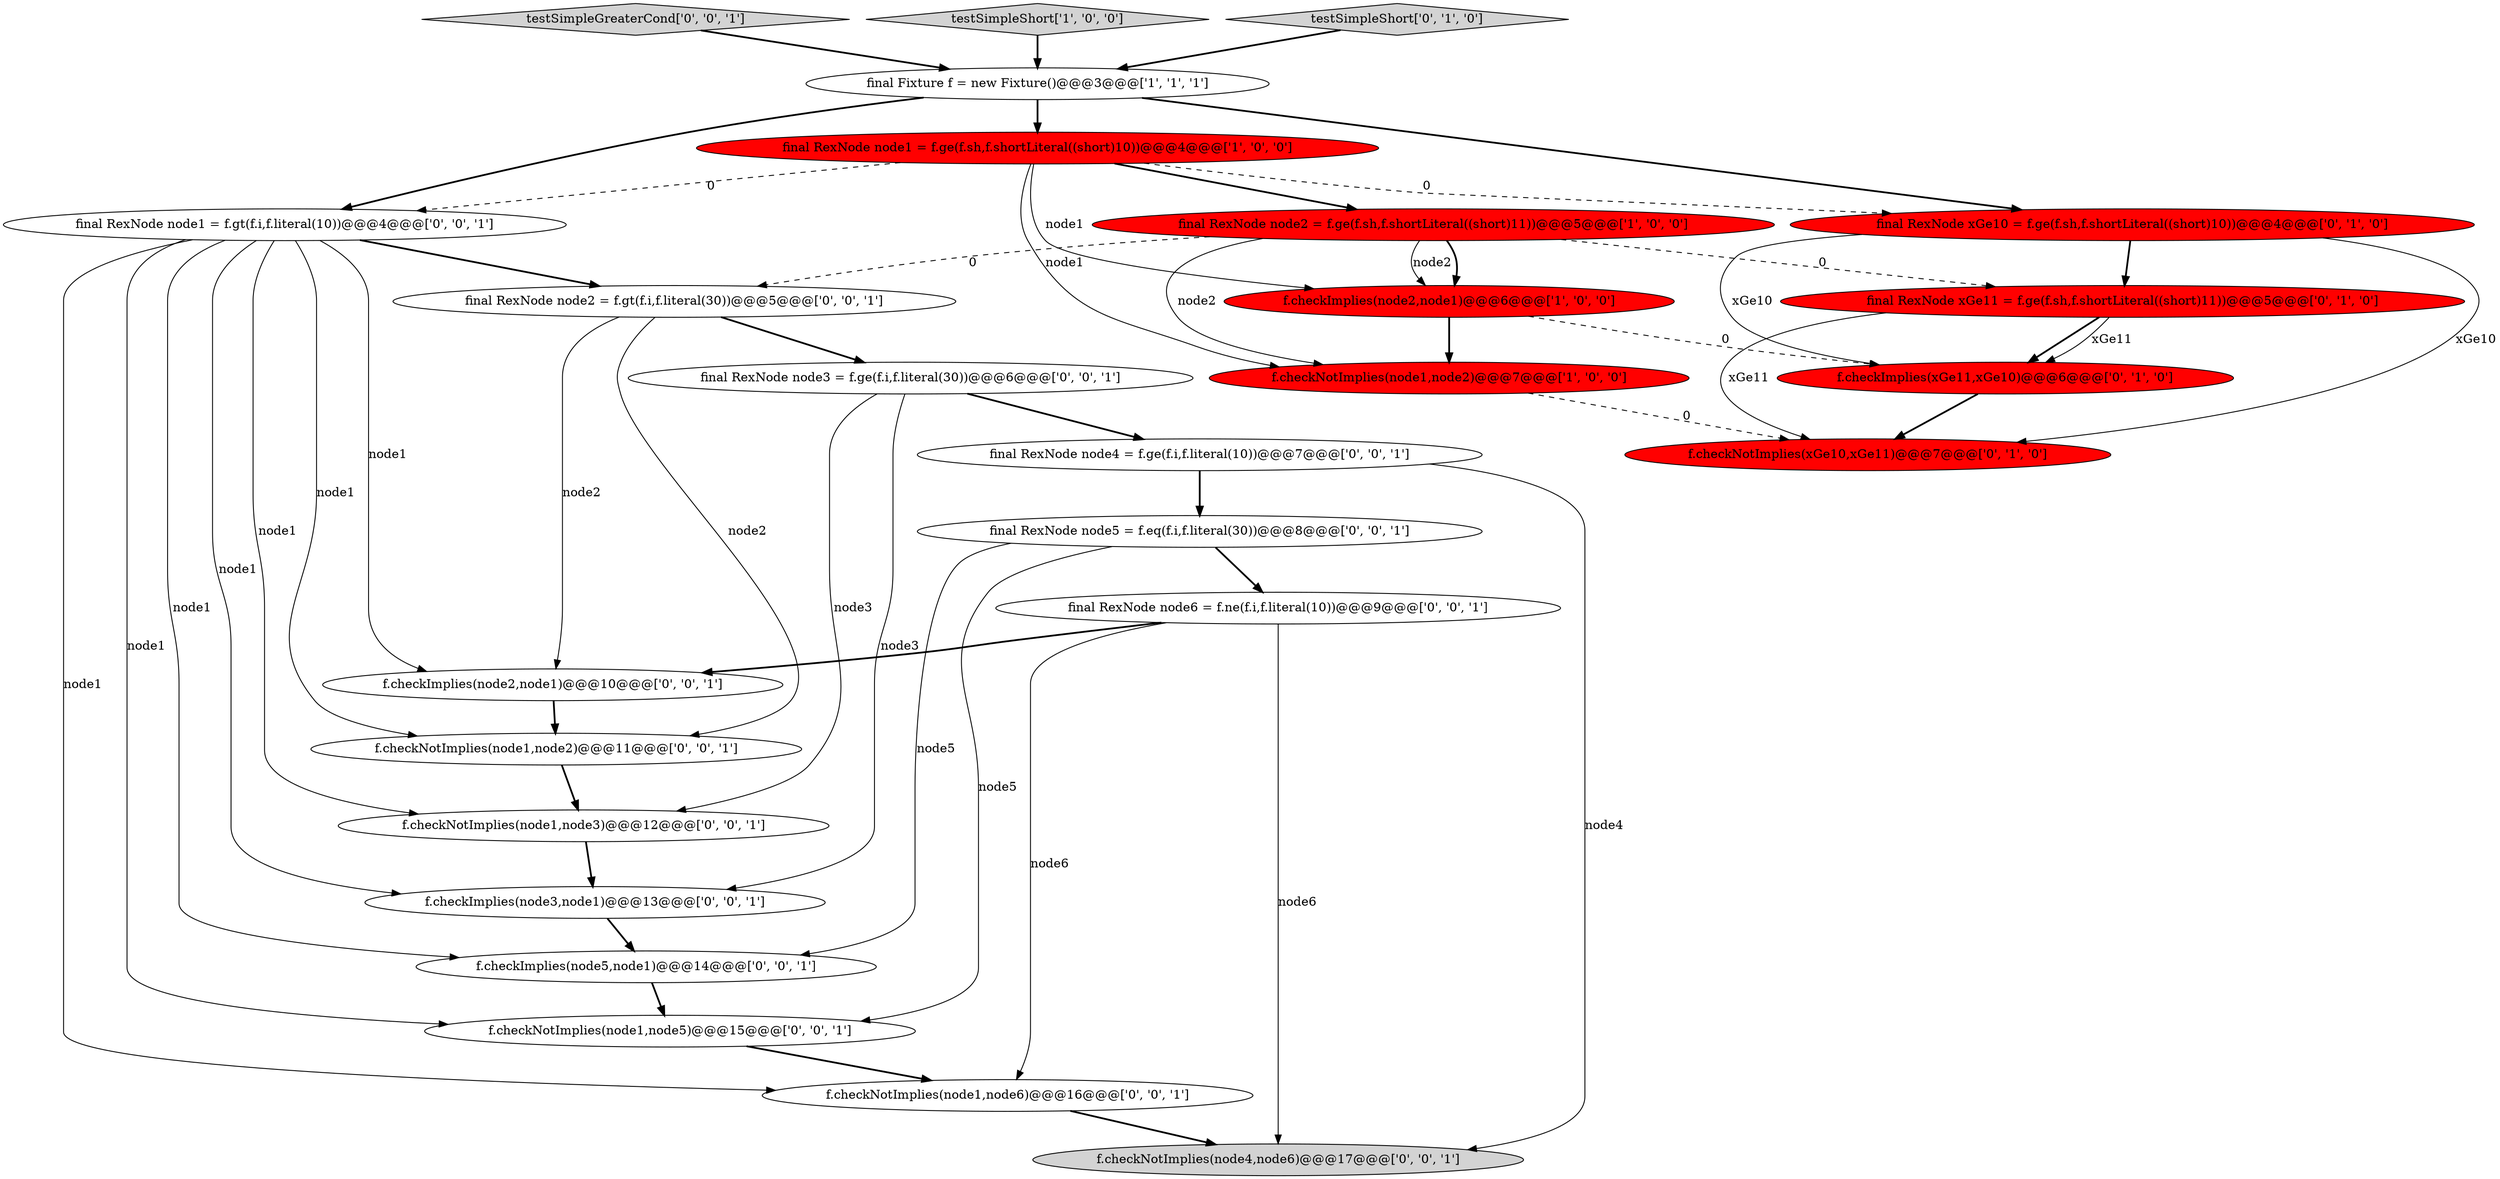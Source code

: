 digraph {
20 [style = filled, label = "final RexNode node5 = f.eq(f.i,f.literal(30))@@@8@@@['0', '0', '1']", fillcolor = white, shape = ellipse image = "AAA0AAABBB3BBB"];
18 [style = filled, label = "f.checkNotImplies(node1,node3)@@@12@@@['0', '0', '1']", fillcolor = white, shape = ellipse image = "AAA0AAABBB3BBB"];
3 [style = filled, label = "final Fixture f = new Fixture()@@@3@@@['1', '1', '1']", fillcolor = white, shape = ellipse image = "AAA0AAABBB1BBB"];
16 [style = filled, label = "final RexNode node4 = f.ge(f.i,f.literal(10))@@@7@@@['0', '0', '1']", fillcolor = white, shape = ellipse image = "AAA0AAABBB3BBB"];
17 [style = filled, label = "f.checkImplies(node5,node1)@@@14@@@['0', '0', '1']", fillcolor = white, shape = ellipse image = "AAA0AAABBB3BBB"];
21 [style = filled, label = "testSimpleGreaterCond['0', '0', '1']", fillcolor = lightgray, shape = diamond image = "AAA0AAABBB3BBB"];
0 [style = filled, label = "final RexNode node1 = f.ge(f.sh,f.shortLiteral((short)10))@@@4@@@['1', '0', '0']", fillcolor = red, shape = ellipse image = "AAA1AAABBB1BBB"];
19 [style = filled, label = "f.checkImplies(node2,node1)@@@10@@@['0', '0', '1']", fillcolor = white, shape = ellipse image = "AAA0AAABBB3BBB"];
13 [style = filled, label = "final RexNode node1 = f.gt(f.i,f.literal(10))@@@4@@@['0', '0', '1']", fillcolor = white, shape = ellipse image = "AAA0AAABBB3BBB"];
7 [style = filled, label = "final RexNode xGe10 = f.ge(f.sh,f.shortLiteral((short)10))@@@4@@@['0', '1', '0']", fillcolor = red, shape = ellipse image = "AAA1AAABBB2BBB"];
25 [style = filled, label = "f.checkNotImplies(node4,node6)@@@17@@@['0', '0', '1']", fillcolor = lightgray, shape = ellipse image = "AAA0AAABBB3BBB"];
8 [style = filled, label = "f.checkImplies(xGe11,xGe10)@@@6@@@['0', '1', '0']", fillcolor = red, shape = ellipse image = "AAA1AAABBB2BBB"];
4 [style = filled, label = "f.checkNotImplies(node1,node2)@@@7@@@['1', '0', '0']", fillcolor = red, shape = ellipse image = "AAA1AAABBB1BBB"];
11 [style = filled, label = "f.checkImplies(node3,node1)@@@13@@@['0', '0', '1']", fillcolor = white, shape = ellipse image = "AAA0AAABBB3BBB"];
10 [style = filled, label = "f.checkNotImplies(xGe10,xGe11)@@@7@@@['0', '1', '0']", fillcolor = red, shape = ellipse image = "AAA1AAABBB2BBB"];
6 [style = filled, label = "final RexNode xGe11 = f.ge(f.sh,f.shortLiteral((short)11))@@@5@@@['0', '1', '0']", fillcolor = red, shape = ellipse image = "AAA1AAABBB2BBB"];
22 [style = filled, label = "f.checkNotImplies(node1,node5)@@@15@@@['0', '0', '1']", fillcolor = white, shape = ellipse image = "AAA0AAABBB3BBB"];
15 [style = filled, label = "final RexNode node2 = f.gt(f.i,f.literal(30))@@@5@@@['0', '0', '1']", fillcolor = white, shape = ellipse image = "AAA0AAABBB3BBB"];
24 [style = filled, label = "final RexNode node3 = f.ge(f.i,f.literal(30))@@@6@@@['0', '0', '1']", fillcolor = white, shape = ellipse image = "AAA0AAABBB3BBB"];
2 [style = filled, label = "testSimpleShort['1', '0', '0']", fillcolor = lightgray, shape = diamond image = "AAA0AAABBB1BBB"];
12 [style = filled, label = "f.checkNotImplies(node1,node2)@@@11@@@['0', '0', '1']", fillcolor = white, shape = ellipse image = "AAA0AAABBB3BBB"];
5 [style = filled, label = "final RexNode node2 = f.ge(f.sh,f.shortLiteral((short)11))@@@5@@@['1', '0', '0']", fillcolor = red, shape = ellipse image = "AAA1AAABBB1BBB"];
14 [style = filled, label = "final RexNode node6 = f.ne(f.i,f.literal(10))@@@9@@@['0', '0', '1']", fillcolor = white, shape = ellipse image = "AAA0AAABBB3BBB"];
23 [style = filled, label = "f.checkNotImplies(node1,node6)@@@16@@@['0', '0', '1']", fillcolor = white, shape = ellipse image = "AAA0AAABBB3BBB"];
9 [style = filled, label = "testSimpleShort['0', '1', '0']", fillcolor = lightgray, shape = diamond image = "AAA0AAABBB2BBB"];
1 [style = filled, label = "f.checkImplies(node2,node1)@@@6@@@['1', '0', '0']", fillcolor = red, shape = ellipse image = "AAA1AAABBB1BBB"];
8->10 [style = bold, label=""];
23->25 [style = bold, label=""];
1->4 [style = bold, label=""];
13->18 [style = solid, label="node1"];
19->12 [style = bold, label=""];
13->12 [style = solid, label="node1"];
7->10 [style = solid, label="xGe10"];
2->3 [style = bold, label=""];
18->11 [style = bold, label=""];
14->25 [style = solid, label="node6"];
13->17 [style = solid, label="node1"];
14->19 [style = bold, label=""];
24->11 [style = solid, label="node3"];
20->14 [style = bold, label=""];
16->25 [style = solid, label="node4"];
17->22 [style = bold, label=""];
21->3 [style = bold, label=""];
20->17 [style = solid, label="node5"];
22->23 [style = bold, label=""];
3->0 [style = bold, label=""];
20->22 [style = solid, label="node5"];
24->16 [style = bold, label=""];
5->1 [style = bold, label=""];
5->1 [style = solid, label="node2"];
5->6 [style = dashed, label="0"];
3->7 [style = bold, label=""];
15->12 [style = solid, label="node2"];
5->4 [style = solid, label="node2"];
15->24 [style = bold, label=""];
24->18 [style = solid, label="node3"];
0->13 [style = dashed, label="0"];
6->8 [style = bold, label=""];
7->6 [style = bold, label=""];
12->18 [style = bold, label=""];
13->23 [style = solid, label="node1"];
0->1 [style = solid, label="node1"];
6->10 [style = solid, label="xGe11"];
3->13 [style = bold, label=""];
13->22 [style = solid, label="node1"];
9->3 [style = bold, label=""];
11->17 [style = bold, label=""];
13->19 [style = solid, label="node1"];
13->11 [style = solid, label="node1"];
1->8 [style = dashed, label="0"];
0->4 [style = solid, label="node1"];
13->15 [style = bold, label=""];
4->10 [style = dashed, label="0"];
0->7 [style = dashed, label="0"];
16->20 [style = bold, label=""];
5->15 [style = dashed, label="0"];
15->19 [style = solid, label="node2"];
7->8 [style = solid, label="xGe10"];
14->23 [style = solid, label="node6"];
0->5 [style = bold, label=""];
6->8 [style = solid, label="xGe11"];
}
